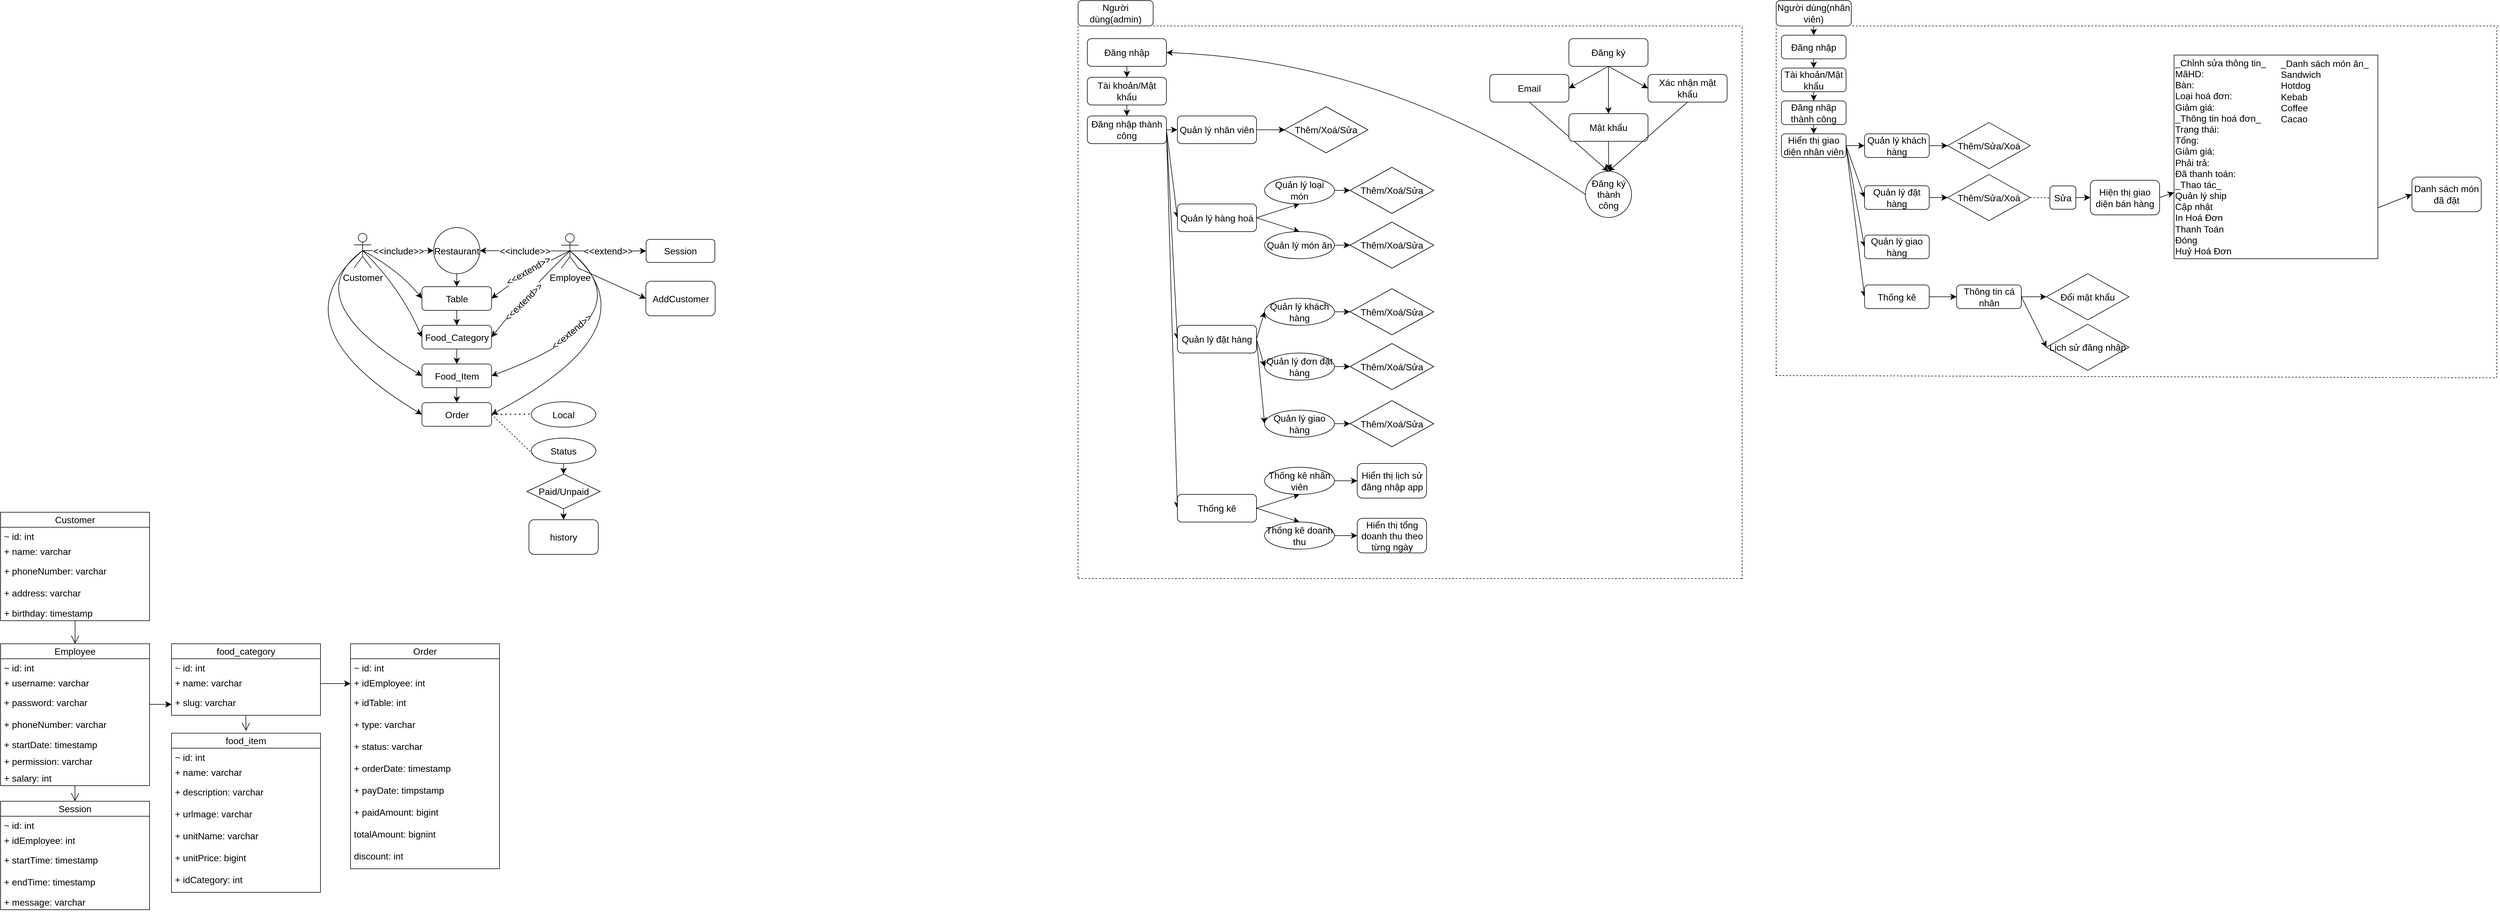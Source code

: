 <mxfile version="22.1.8" type="github">
  <diagram name="Page-1" id="rY_K6makJV8tmEoLIjzd">
    <mxGraphModel dx="3282" dy="585" grid="0" gridSize="10" guides="1" tooltips="1" connect="1" arrows="1" fold="1" page="0" pageScale="1" pageWidth="850" pageHeight="1100" math="0" shadow="0">
      <root>
        <mxCell id="0" />
        <mxCell id="1" parent="0" />
        <mxCell id="uzIWKKhnn1AGdui7la-n-1" value="Người dùng(admin)" style="rounded=1;whiteSpace=wrap;html=1;fontSize=16;" parent="1" vertex="1">
          <mxGeometry x="-16" y="36" width="130" height="44" as="geometry" />
        </mxCell>
        <mxCell id="uzIWKKhnn1AGdui7la-n-2" value="" style="endArrow=none;dashed=1;html=1;rounded=0;fontSize=12;startSize=8;endSize=8;edgeStyle=none;curved=1;exitX=1;exitY=1;exitDx=0;exitDy=0;" parent="1" source="uzIWKKhnn1AGdui7la-n-1" edge="1">
          <mxGeometry width="50" height="50" relative="1" as="geometry">
            <mxPoint x="175" y="225" as="sourcePoint" />
            <mxPoint x="1135" y="80" as="targetPoint" />
          </mxGeometry>
        </mxCell>
        <mxCell id="uzIWKKhnn1AGdui7la-n-3" value="" style="endArrow=none;dashed=1;html=1;rounded=0;fontSize=12;startSize=8;endSize=8;edgeStyle=none;curved=1;entryX=0;entryY=1;entryDx=0;entryDy=0;" parent="1" target="uzIWKKhnn1AGdui7la-n-1" edge="1">
          <mxGeometry width="50" height="50" relative="1" as="geometry">
            <mxPoint x="-16" y="1037" as="sourcePoint" />
            <mxPoint x="225" y="175" as="targetPoint" />
          </mxGeometry>
        </mxCell>
        <mxCell id="uzIWKKhnn1AGdui7la-n-7" style="edgeStyle=none;curved=1;rounded=0;orthogonalLoop=1;jettySize=auto;html=1;exitX=0.5;exitY=1;exitDx=0;exitDy=0;entryX=0.5;entryY=0;entryDx=0;entryDy=0;fontSize=12;startSize=8;endSize=8;" parent="1" source="uzIWKKhnn1AGdui7la-n-4" target="uzIWKKhnn1AGdui7la-n-6" edge="1">
          <mxGeometry relative="1" as="geometry" />
        </mxCell>
        <mxCell id="uzIWKKhnn1AGdui7la-n-4" value="Đăng nhập" style="rounded=1;whiteSpace=wrap;html=1;fontSize=16;" parent="1" vertex="1">
          <mxGeometry y="102" width="137" height="48" as="geometry" />
        </mxCell>
        <mxCell id="uzIWKKhnn1AGdui7la-n-81" style="edgeStyle=none;curved=1;rounded=0;orthogonalLoop=1;jettySize=auto;html=1;exitX=0.5;exitY=1;exitDx=0;exitDy=0;entryX=0.5;entryY=0;entryDx=0;entryDy=0;fontSize=12;startSize=8;endSize=8;" parent="1" source="uzIWKKhnn1AGdui7la-n-5" target="uzIWKKhnn1AGdui7la-n-79" edge="1">
          <mxGeometry relative="1" as="geometry" />
        </mxCell>
        <mxCell id="uzIWKKhnn1AGdui7la-n-82" style="edgeStyle=none;curved=1;rounded=0;orthogonalLoop=1;jettySize=auto;html=1;exitX=0.5;exitY=1;exitDx=0;exitDy=0;entryX=1;entryY=0.5;entryDx=0;entryDy=0;fontSize=12;startSize=8;endSize=8;" parent="1" source="uzIWKKhnn1AGdui7la-n-5" target="uzIWKKhnn1AGdui7la-n-78" edge="1">
          <mxGeometry relative="1" as="geometry" />
        </mxCell>
        <mxCell id="uzIWKKhnn1AGdui7la-n-83" style="edgeStyle=none;curved=1;rounded=0;orthogonalLoop=1;jettySize=auto;html=1;exitX=0.5;exitY=1;exitDx=0;exitDy=0;entryX=0;entryY=0.5;entryDx=0;entryDy=0;fontSize=12;startSize=8;endSize=8;" parent="1" source="uzIWKKhnn1AGdui7la-n-5" target="uzIWKKhnn1AGdui7la-n-80" edge="1">
          <mxGeometry relative="1" as="geometry" />
        </mxCell>
        <mxCell id="uzIWKKhnn1AGdui7la-n-5" value="Đăng ký" style="rounded=1;whiteSpace=wrap;html=1;fontSize=16;" parent="1" vertex="1">
          <mxGeometry x="834" y="102" width="137" height="48" as="geometry" />
        </mxCell>
        <mxCell id="uzIWKKhnn1AGdui7la-n-9" style="edgeStyle=none;curved=1;rounded=0;orthogonalLoop=1;jettySize=auto;html=1;exitX=0.5;exitY=1;exitDx=0;exitDy=0;entryX=0.5;entryY=0;entryDx=0;entryDy=0;fontSize=12;startSize=8;endSize=8;" parent="1" source="uzIWKKhnn1AGdui7la-n-6" target="uzIWKKhnn1AGdui7la-n-8" edge="1">
          <mxGeometry relative="1" as="geometry" />
        </mxCell>
        <mxCell id="uzIWKKhnn1AGdui7la-n-6" value="Tài khoản/Mật khẩu" style="rounded=1;whiteSpace=wrap;html=1;fontSize=16;" parent="1" vertex="1">
          <mxGeometry y="169" width="137" height="48" as="geometry" />
        </mxCell>
        <mxCell id="uzIWKKhnn1AGdui7la-n-11" style="edgeStyle=none;curved=1;rounded=0;orthogonalLoop=1;jettySize=auto;html=1;exitX=1;exitY=0.5;exitDx=0;exitDy=0;fontSize=12;startSize=8;endSize=8;" parent="1" source="uzIWKKhnn1AGdui7la-n-8" target="uzIWKKhnn1AGdui7la-n-10" edge="1">
          <mxGeometry relative="1" as="geometry" />
        </mxCell>
        <mxCell id="uzIWKKhnn1AGdui7la-n-15" style="edgeStyle=none;curved=1;rounded=0;orthogonalLoop=1;jettySize=auto;html=1;exitX=1;exitY=0.5;exitDx=0;exitDy=0;entryX=0;entryY=0.5;entryDx=0;entryDy=0;fontSize=12;startSize=8;endSize=8;" parent="1" source="uzIWKKhnn1AGdui7la-n-8" target="uzIWKKhnn1AGdui7la-n-12" edge="1">
          <mxGeometry relative="1" as="geometry" />
        </mxCell>
        <mxCell id="uzIWKKhnn1AGdui7la-n-16" style="edgeStyle=none;curved=1;rounded=0;orthogonalLoop=1;jettySize=auto;html=1;exitX=1;exitY=0.5;exitDx=0;exitDy=0;entryX=0;entryY=0.5;entryDx=0;entryDy=0;fontSize=12;startSize=8;endSize=8;" parent="1" source="uzIWKKhnn1AGdui7la-n-8" target="uzIWKKhnn1AGdui7la-n-13" edge="1">
          <mxGeometry relative="1" as="geometry" />
        </mxCell>
        <mxCell id="uzIWKKhnn1AGdui7la-n-17" style="edgeStyle=none;curved=1;rounded=0;orthogonalLoop=1;jettySize=auto;html=1;exitX=1;exitY=0.5;exitDx=0;exitDy=0;entryX=0;entryY=0.5;entryDx=0;entryDy=0;fontSize=12;startSize=8;endSize=8;" parent="1" source="uzIWKKhnn1AGdui7la-n-8" target="uzIWKKhnn1AGdui7la-n-14" edge="1">
          <mxGeometry relative="1" as="geometry" />
        </mxCell>
        <mxCell id="uzIWKKhnn1AGdui7la-n-8" value="Đăng nhập thành công" style="rounded=1;whiteSpace=wrap;html=1;fontSize=16;" parent="1" vertex="1">
          <mxGeometry y="236" width="137" height="48" as="geometry" />
        </mxCell>
        <mxCell id="uzIWKKhnn1AGdui7la-n-23" style="edgeStyle=none;curved=1;rounded=0;orthogonalLoop=1;jettySize=auto;html=1;exitX=1;exitY=0.5;exitDx=0;exitDy=0;entryX=0;entryY=0.5;entryDx=0;entryDy=0;fontSize=12;startSize=8;endSize=8;" parent="1" source="uzIWKKhnn1AGdui7la-n-10" edge="1">
          <mxGeometry relative="1" as="geometry">
            <mxPoint x="342.5" y="260" as="targetPoint" />
          </mxGeometry>
        </mxCell>
        <mxCell id="uzIWKKhnn1AGdui7la-n-10" value="Quản lý nhân viên" style="rounded=1;whiteSpace=wrap;html=1;fontSize=16;" parent="1" vertex="1">
          <mxGeometry x="156" y="236" width="137" height="48" as="geometry" />
        </mxCell>
        <mxCell id="uzIWKKhnn1AGdui7la-n-27" style="edgeStyle=none;curved=1;rounded=0;orthogonalLoop=1;jettySize=auto;html=1;exitX=1;exitY=0.5;exitDx=0;exitDy=0;entryX=0.5;entryY=1;entryDx=0;entryDy=0;fontSize=12;startSize=8;endSize=8;" parent="1" source="uzIWKKhnn1AGdui7la-n-12" target="uzIWKKhnn1AGdui7la-n-25" edge="1">
          <mxGeometry relative="1" as="geometry" />
        </mxCell>
        <mxCell id="uzIWKKhnn1AGdui7la-n-28" style="edgeStyle=none;curved=1;rounded=0;orthogonalLoop=1;jettySize=auto;html=1;exitX=1;exitY=0.5;exitDx=0;exitDy=0;entryX=0.5;entryY=0;entryDx=0;entryDy=0;fontSize=12;startSize=8;endSize=8;" parent="1" source="uzIWKKhnn1AGdui7la-n-12" target="uzIWKKhnn1AGdui7la-n-26" edge="1">
          <mxGeometry relative="1" as="geometry" />
        </mxCell>
        <mxCell id="uzIWKKhnn1AGdui7la-n-12" value="Quản lý hàng hoá" style="rounded=1;whiteSpace=wrap;html=1;fontSize=16;" parent="1" vertex="1">
          <mxGeometry x="156" y="388.5" width="137" height="48" as="geometry" />
        </mxCell>
        <mxCell id="uzIWKKhnn1AGdui7la-n-44" style="edgeStyle=none;curved=1;rounded=0;orthogonalLoop=1;jettySize=auto;html=1;exitX=1;exitY=0.5;exitDx=0;exitDy=0;entryX=0;entryY=0.5;entryDx=0;entryDy=0;fontSize=12;startSize=8;endSize=8;" parent="1" source="uzIWKKhnn1AGdui7la-n-13" target="uzIWKKhnn1AGdui7la-n-43" edge="1">
          <mxGeometry relative="1" as="geometry" />
        </mxCell>
        <mxCell id="uzIWKKhnn1AGdui7la-n-46" style="edgeStyle=none;curved=1;rounded=0;orthogonalLoop=1;jettySize=auto;html=1;exitX=1;exitY=0.5;exitDx=0;exitDy=0;entryX=0;entryY=0.5;entryDx=0;entryDy=0;fontSize=12;startSize=8;endSize=8;" parent="1" source="uzIWKKhnn1AGdui7la-n-13" target="uzIWKKhnn1AGdui7la-n-45" edge="1">
          <mxGeometry relative="1" as="geometry" />
        </mxCell>
        <mxCell id="uzIWKKhnn1AGdui7la-n-48" style="edgeStyle=none;curved=1;rounded=0;orthogonalLoop=1;jettySize=auto;html=1;exitX=1;exitY=0.5;exitDx=0;exitDy=0;entryX=0;entryY=0.5;entryDx=0;entryDy=0;fontSize=12;startSize=8;endSize=8;" parent="1" source="uzIWKKhnn1AGdui7la-n-13" target="uzIWKKhnn1AGdui7la-n-47" edge="1">
          <mxGeometry relative="1" as="geometry" />
        </mxCell>
        <mxCell id="uzIWKKhnn1AGdui7la-n-13" value="Quản lý đặt hàng" style="rounded=1;whiteSpace=wrap;html=1;fontSize=16;" parent="1" vertex="1">
          <mxGeometry x="156" y="599" width="137" height="48" as="geometry" />
        </mxCell>
        <mxCell id="uzIWKKhnn1AGdui7la-n-51" style="edgeStyle=none;curved=1;rounded=0;orthogonalLoop=1;jettySize=auto;html=1;exitX=1;exitY=0.5;exitDx=0;exitDy=0;entryX=0.5;entryY=1;entryDx=0;entryDy=0;fontSize=12;startSize=8;endSize=8;" parent="1" source="uzIWKKhnn1AGdui7la-n-14" target="uzIWKKhnn1AGdui7la-n-49" edge="1">
          <mxGeometry relative="1" as="geometry" />
        </mxCell>
        <mxCell id="uzIWKKhnn1AGdui7la-n-52" style="edgeStyle=none;curved=1;rounded=0;orthogonalLoop=1;jettySize=auto;html=1;exitX=1;exitY=0.5;exitDx=0;exitDy=0;entryX=0.5;entryY=0;entryDx=0;entryDy=0;fontSize=12;startSize=8;endSize=8;" parent="1" source="uzIWKKhnn1AGdui7la-n-14" target="uzIWKKhnn1AGdui7la-n-50" edge="1">
          <mxGeometry relative="1" as="geometry" />
        </mxCell>
        <mxCell id="uzIWKKhnn1AGdui7la-n-14" value="Thống kê" style="rounded=1;whiteSpace=wrap;html=1;fontSize=16;" parent="1" vertex="1">
          <mxGeometry x="156" y="892" width="137" height="48" as="geometry" />
        </mxCell>
        <mxCell id="uzIWKKhnn1AGdui7la-n-64" style="edgeStyle=none;curved=1;rounded=0;orthogonalLoop=1;jettySize=auto;html=1;exitX=1;exitY=0.5;exitDx=0;exitDy=0;entryX=0;entryY=0.5;entryDx=0;entryDy=0;fontSize=12;startSize=8;endSize=8;" parent="1" source="uzIWKKhnn1AGdui7la-n-25" target="uzIWKKhnn1AGdui7la-n-55" edge="1">
          <mxGeometry relative="1" as="geometry" />
        </mxCell>
        <mxCell id="uzIWKKhnn1AGdui7la-n-25" value="Quản lý loại món" style="ellipse;whiteSpace=wrap;html=1;fontSize=16;" parent="1" vertex="1">
          <mxGeometry x="307" y="341.5" width="121" height="47" as="geometry" />
        </mxCell>
        <mxCell id="uzIWKKhnn1AGdui7la-n-65" style="edgeStyle=none;curved=1;rounded=0;orthogonalLoop=1;jettySize=auto;html=1;exitX=1;exitY=0.5;exitDx=0;exitDy=0;entryX=0;entryY=0.5;entryDx=0;entryDy=0;fontSize=12;startSize=8;endSize=8;" parent="1" source="uzIWKKhnn1AGdui7la-n-26" target="uzIWKKhnn1AGdui7la-n-56" edge="1">
          <mxGeometry relative="1" as="geometry" />
        </mxCell>
        <mxCell id="uzIWKKhnn1AGdui7la-n-26" value="Quản lý món ăn" style="ellipse;whiteSpace=wrap;html=1;fontSize=16;" parent="1" vertex="1">
          <mxGeometry x="307" y="436.5" width="121" height="47" as="geometry" />
        </mxCell>
        <mxCell id="uzIWKKhnn1AGdui7la-n-66" style="edgeStyle=none;curved=1;rounded=0;orthogonalLoop=1;jettySize=auto;html=1;exitX=1;exitY=0.5;exitDx=0;exitDy=0;entryX=0;entryY=0.5;entryDx=0;entryDy=0;fontSize=12;startSize=8;endSize=8;" parent="1" source="uzIWKKhnn1AGdui7la-n-43" target="uzIWKKhnn1AGdui7la-n-57" edge="1">
          <mxGeometry relative="1" as="geometry" />
        </mxCell>
        <mxCell id="uzIWKKhnn1AGdui7la-n-43" value="Quản lý khách hàng" style="ellipse;whiteSpace=wrap;html=1;fontSize=16;" parent="1" vertex="1">
          <mxGeometry x="307" y="552" width="121" height="47" as="geometry" />
        </mxCell>
        <mxCell id="uzIWKKhnn1AGdui7la-n-67" style="edgeStyle=none;curved=1;rounded=0;orthogonalLoop=1;jettySize=auto;html=1;exitX=1;exitY=0.5;exitDx=0;exitDy=0;entryX=0;entryY=0.5;entryDx=0;entryDy=0;fontSize=12;startSize=8;endSize=8;" parent="1" source="uzIWKKhnn1AGdui7la-n-45" target="uzIWKKhnn1AGdui7la-n-59" edge="1">
          <mxGeometry relative="1" as="geometry" />
        </mxCell>
        <mxCell id="uzIWKKhnn1AGdui7la-n-45" value="Quản lý đơn đặt hàng" style="ellipse;whiteSpace=wrap;html=1;fontSize=16;" parent="1" vertex="1">
          <mxGeometry x="307" y="647" width="121" height="47" as="geometry" />
        </mxCell>
        <mxCell id="uzIWKKhnn1AGdui7la-n-68" style="edgeStyle=none;curved=1;rounded=0;orthogonalLoop=1;jettySize=auto;html=1;exitX=1;exitY=0.5;exitDx=0;exitDy=0;entryX=0;entryY=0.5;entryDx=0;entryDy=0;fontSize=12;startSize=8;endSize=8;" parent="1" source="uzIWKKhnn1AGdui7la-n-47" target="uzIWKKhnn1AGdui7la-n-61" edge="1">
          <mxGeometry relative="1" as="geometry" />
        </mxCell>
        <mxCell id="uzIWKKhnn1AGdui7la-n-47" value="Quản lý giao hàng" style="ellipse;whiteSpace=wrap;html=1;fontSize=16;" parent="1" vertex="1">
          <mxGeometry x="307" y="746" width="121" height="47" as="geometry" />
        </mxCell>
        <mxCell id="uzIWKKhnn1AGdui7la-n-71" style="edgeStyle=none;curved=1;rounded=0;orthogonalLoop=1;jettySize=auto;html=1;exitX=1;exitY=0.5;exitDx=0;exitDy=0;entryX=0;entryY=0.5;entryDx=0;entryDy=0;fontSize=12;startSize=8;endSize=8;" parent="1" source="uzIWKKhnn1AGdui7la-n-49" target="uzIWKKhnn1AGdui7la-n-75" edge="1">
          <mxGeometry relative="1" as="geometry">
            <mxPoint x="455" y="868.5" as="targetPoint" />
          </mxGeometry>
        </mxCell>
        <mxCell id="uzIWKKhnn1AGdui7la-n-49" value="Thống kê nhân viên" style="ellipse;whiteSpace=wrap;html=1;fontSize=16;" parent="1" vertex="1">
          <mxGeometry x="307" y="845" width="121" height="47" as="geometry" />
        </mxCell>
        <mxCell id="uzIWKKhnn1AGdui7la-n-74" style="edgeStyle=none;curved=1;rounded=0;orthogonalLoop=1;jettySize=auto;html=1;exitX=1;exitY=0.5;exitDx=0;exitDy=0;entryX=0;entryY=0.5;entryDx=0;entryDy=0;fontSize=12;startSize=8;endSize=8;" parent="1" source="uzIWKKhnn1AGdui7la-n-50" target="uzIWKKhnn1AGdui7la-n-76" edge="1">
          <mxGeometry relative="1" as="geometry">
            <mxPoint x="455" y="963.5" as="targetPoint" />
          </mxGeometry>
        </mxCell>
        <mxCell id="uzIWKKhnn1AGdui7la-n-50" value="Thống kê doanh thu" style="ellipse;whiteSpace=wrap;html=1;fontSize=16;" parent="1" vertex="1">
          <mxGeometry x="307" y="940" width="121" height="47" as="geometry" />
        </mxCell>
        <mxCell id="uzIWKKhnn1AGdui7la-n-54" value="Thêm/Xoá/Sửa" style="rhombus;whiteSpace=wrap;html=1;fontSize=16;" parent="1" vertex="1">
          <mxGeometry x="341" y="220" width="145" height="80" as="geometry" />
        </mxCell>
        <mxCell id="uzIWKKhnn1AGdui7la-n-55" value="Thêm/Xoá/Sửa" style="rhombus;whiteSpace=wrap;html=1;fontSize=16;" parent="1" vertex="1">
          <mxGeometry x="455" y="325" width="145" height="80" as="geometry" />
        </mxCell>
        <mxCell id="uzIWKKhnn1AGdui7la-n-56" value="Thêm/Xoá/Sửa" style="rhombus;whiteSpace=wrap;html=1;fontSize=16;" parent="1" vertex="1">
          <mxGeometry x="455" y="420" width="145" height="80" as="geometry" />
        </mxCell>
        <mxCell id="uzIWKKhnn1AGdui7la-n-57" value="Thêm/Xoá/Sửa" style="rhombus;whiteSpace=wrap;html=1;fontSize=16;" parent="1" vertex="1">
          <mxGeometry x="455" y="535.5" width="145" height="80" as="geometry" />
        </mxCell>
        <mxCell id="uzIWKKhnn1AGdui7la-n-59" value="Thêm/Xoá/Sửa" style="rhombus;whiteSpace=wrap;html=1;fontSize=16;" parent="1" vertex="1">
          <mxGeometry x="455" y="630.5" width="145" height="80" as="geometry" />
        </mxCell>
        <mxCell id="uzIWKKhnn1AGdui7la-n-61" value="Thêm/Xoá/Sửa" style="rhombus;whiteSpace=wrap;html=1;fontSize=16;" parent="1" vertex="1">
          <mxGeometry x="455" y="729.5" width="145" height="80" as="geometry" />
        </mxCell>
        <mxCell id="uzIWKKhnn1AGdui7la-n-75" value="Hiển thị lịch sử đăng nhập app" style="rounded=1;whiteSpace=wrap;html=1;fontSize=16;" parent="1" vertex="1">
          <mxGeometry x="467.5" y="838.5" width="120" height="60" as="geometry" />
        </mxCell>
        <mxCell id="uzIWKKhnn1AGdui7la-n-76" value="Hiển thị tổng doanh thu theo từng ngày" style="rounded=1;whiteSpace=wrap;html=1;fontSize=16;" parent="1" vertex="1">
          <mxGeometry x="467.5" y="933.5" width="120" height="60" as="geometry" />
        </mxCell>
        <mxCell id="uzIWKKhnn1AGdui7la-n-85" style="edgeStyle=none;curved=1;rounded=0;orthogonalLoop=1;jettySize=auto;html=1;exitX=0.5;exitY=1;exitDx=0;exitDy=0;entryX=0.5;entryY=0;entryDx=0;entryDy=0;fontSize=12;startSize=8;endSize=8;" parent="1" source="uzIWKKhnn1AGdui7la-n-78" target="uzIWKKhnn1AGdui7la-n-84" edge="1">
          <mxGeometry relative="1" as="geometry" />
        </mxCell>
        <mxCell id="uzIWKKhnn1AGdui7la-n-78" value="Email" style="rounded=1;whiteSpace=wrap;html=1;fontSize=16;" parent="1" vertex="1">
          <mxGeometry x="697" y="164" width="137" height="48" as="geometry" />
        </mxCell>
        <mxCell id="uzIWKKhnn1AGdui7la-n-86" style="edgeStyle=none;curved=1;rounded=0;orthogonalLoop=1;jettySize=auto;html=1;exitX=0.5;exitY=1;exitDx=0;exitDy=0;fontSize=12;startSize=8;endSize=8;" parent="1" source="uzIWKKhnn1AGdui7la-n-79" edge="1">
          <mxGeometry relative="1" as="geometry">
            <mxPoint x="903" y="330.333" as="targetPoint" />
          </mxGeometry>
        </mxCell>
        <mxCell id="uzIWKKhnn1AGdui7la-n-79" value="Mật khẩu" style="rounded=1;whiteSpace=wrap;html=1;fontSize=16;" parent="1" vertex="1">
          <mxGeometry x="834" y="232" width="137" height="48" as="geometry" />
        </mxCell>
        <mxCell id="uzIWKKhnn1AGdui7la-n-87" style="edgeStyle=none;curved=1;rounded=0;orthogonalLoop=1;jettySize=auto;html=1;exitX=0.5;exitY=1;exitDx=0;exitDy=0;entryX=0.5;entryY=0;entryDx=0;entryDy=0;fontSize=12;startSize=8;endSize=8;" parent="1" source="uzIWKKhnn1AGdui7la-n-80" target="uzIWKKhnn1AGdui7la-n-84" edge="1">
          <mxGeometry relative="1" as="geometry" />
        </mxCell>
        <mxCell id="uzIWKKhnn1AGdui7la-n-80" value="Xác nhận mật khẩu" style="rounded=1;whiteSpace=wrap;html=1;fontSize=16;" parent="1" vertex="1">
          <mxGeometry x="971" y="164" width="137" height="48" as="geometry" />
        </mxCell>
        <mxCell id="uzIWKKhnn1AGdui7la-n-88" style="edgeStyle=none;curved=1;rounded=0;orthogonalLoop=1;jettySize=auto;html=1;exitX=0;exitY=0.5;exitDx=0;exitDy=0;entryX=1;entryY=0.5;entryDx=0;entryDy=0;fontSize=12;startSize=8;endSize=8;" parent="1" source="uzIWKKhnn1AGdui7la-n-84" target="uzIWKKhnn1AGdui7la-n-4" edge="1">
          <mxGeometry relative="1" as="geometry">
            <Array as="points">
              <mxPoint x="524" y="141" />
            </Array>
          </mxGeometry>
        </mxCell>
        <mxCell id="uzIWKKhnn1AGdui7la-n-84" value="Đăng ký thành công" style="ellipse;whiteSpace=wrap;html=1;aspect=fixed;fontSize=16;" parent="1" vertex="1">
          <mxGeometry x="862.5" y="332" width="80" height="80" as="geometry" />
        </mxCell>
        <mxCell id="uzIWKKhnn1AGdui7la-n-89" value="" style="endArrow=none;dashed=1;html=1;rounded=0;fontSize=12;startSize=8;endSize=8;edgeStyle=none;curved=1;" parent="1" edge="1">
          <mxGeometry width="50" height="50" relative="1" as="geometry">
            <mxPoint x="1134" y="1039" as="sourcePoint" />
            <mxPoint x="1134" y="81" as="targetPoint" />
          </mxGeometry>
        </mxCell>
        <mxCell id="uzIWKKhnn1AGdui7la-n-90" value="" style="endArrow=none;dashed=1;html=1;rounded=0;fontSize=12;startSize=8;endSize=8;edgeStyle=none;curved=1;" parent="1" edge="1">
          <mxGeometry width="50" height="50" relative="1" as="geometry">
            <mxPoint x="-16" y="1038" as="sourcePoint" />
            <mxPoint x="1135" y="1038" as="targetPoint" />
          </mxGeometry>
        </mxCell>
        <mxCell id="uzIWKKhnn1AGdui7la-n-96" style="edgeStyle=none;curved=1;rounded=0;orthogonalLoop=1;jettySize=auto;html=1;exitX=0.5;exitY=1;exitDx=0;exitDy=0;entryX=0.5;entryY=0;entryDx=0;entryDy=0;fontSize=12;startSize=8;endSize=8;" parent="1" source="uzIWKKhnn1AGdui7la-n-91" target="uzIWKKhnn1AGdui7la-n-94" edge="1">
          <mxGeometry relative="1" as="geometry" />
        </mxCell>
        <mxCell id="uzIWKKhnn1AGdui7la-n-91" value="Người dùng(nhân viên)" style="rounded=1;whiteSpace=wrap;html=1;fontSize=16;" parent="1" vertex="1">
          <mxGeometry x="1193" y="36" width="130" height="44" as="geometry" />
        </mxCell>
        <mxCell id="uzIWKKhnn1AGdui7la-n-92" value="" style="endArrow=none;dashed=1;html=1;rounded=0;fontSize=12;startSize=8;endSize=8;edgeStyle=none;curved=1;entryX=1;entryY=1;entryDx=0;entryDy=0;" parent="1" target="uzIWKKhnn1AGdui7la-n-91" edge="1">
          <mxGeometry width="50" height="50" relative="1" as="geometry">
            <mxPoint x="2444" y="80" as="sourcePoint" />
            <mxPoint x="1400" y="141" as="targetPoint" />
          </mxGeometry>
        </mxCell>
        <mxCell id="uzIWKKhnn1AGdui7la-n-93" value="" style="endArrow=none;dashed=1;html=1;rounded=0;fontSize=12;startSize=8;endSize=8;edgeStyle=none;curved=1;entryX=0;entryY=1;entryDx=0;entryDy=0;" parent="1" target="uzIWKKhnn1AGdui7la-n-91" edge="1">
          <mxGeometry width="50" height="50" relative="1" as="geometry">
            <mxPoint x="1193" y="687" as="sourcePoint" />
            <mxPoint x="1400" y="141" as="targetPoint" />
          </mxGeometry>
        </mxCell>
        <mxCell id="uzIWKKhnn1AGdui7la-n-97" style="edgeStyle=none;curved=1;rounded=0;orthogonalLoop=1;jettySize=auto;html=1;exitX=0.5;exitY=1;exitDx=0;exitDy=0;entryX=0.5;entryY=0;entryDx=0;entryDy=0;fontSize=12;startSize=8;endSize=8;" parent="1" source="uzIWKKhnn1AGdui7la-n-94" target="uzIWKKhnn1AGdui7la-n-95" edge="1">
          <mxGeometry relative="1" as="geometry" />
        </mxCell>
        <mxCell id="uzIWKKhnn1AGdui7la-n-94" value="Đăng nhập" style="rounded=1;whiteSpace=wrap;html=1;fontSize=16;" parent="1" vertex="1">
          <mxGeometry x="1202" y="96" width="112" height="41" as="geometry" />
        </mxCell>
        <mxCell id="uzIWKKhnn1AGdui7la-n-99" style="edgeStyle=none;curved=1;rounded=0;orthogonalLoop=1;jettySize=auto;html=1;exitX=0.5;exitY=1;exitDx=0;exitDy=0;entryX=0.5;entryY=0;entryDx=0;entryDy=0;fontSize=12;startSize=8;endSize=8;" parent="1" source="uzIWKKhnn1AGdui7la-n-95" target="uzIWKKhnn1AGdui7la-n-98" edge="1">
          <mxGeometry relative="1" as="geometry" />
        </mxCell>
        <mxCell id="uzIWKKhnn1AGdui7la-n-95" value="Tài khoản/Mật khẩu" style="rounded=1;whiteSpace=wrap;html=1;fontSize=16;" parent="1" vertex="1">
          <mxGeometry x="1202" y="153" width="112" height="41" as="geometry" />
        </mxCell>
        <mxCell id="uzIWKKhnn1AGdui7la-n-101" style="edgeStyle=none;curved=1;rounded=0;orthogonalLoop=1;jettySize=auto;html=1;exitX=0.5;exitY=1;exitDx=0;exitDy=0;entryX=0.5;entryY=0;entryDx=0;entryDy=0;fontSize=12;startSize=8;endSize=8;" parent="1" source="uzIWKKhnn1AGdui7la-n-98" target="uzIWKKhnn1AGdui7la-n-100" edge="1">
          <mxGeometry relative="1" as="geometry" />
        </mxCell>
        <mxCell id="uzIWKKhnn1AGdui7la-n-98" value="Đăng nhập thành công" style="rounded=1;whiteSpace=wrap;html=1;fontSize=16;" parent="1" vertex="1">
          <mxGeometry x="1202" y="210" width="112" height="41" as="geometry" />
        </mxCell>
        <mxCell id="uzIWKKhnn1AGdui7la-n-105" style="edgeStyle=none;curved=1;rounded=0;orthogonalLoop=1;jettySize=auto;html=1;exitX=1;exitY=0.5;exitDx=0;exitDy=0;entryX=0;entryY=0.5;entryDx=0;entryDy=0;fontSize=12;startSize=8;endSize=8;" parent="1" source="uzIWKKhnn1AGdui7la-n-100" target="uzIWKKhnn1AGdui7la-n-102" edge="1">
          <mxGeometry relative="1" as="geometry" />
        </mxCell>
        <mxCell id="uzIWKKhnn1AGdui7la-n-108" style="edgeStyle=none;curved=1;rounded=0;orthogonalLoop=1;jettySize=auto;html=1;exitX=1;exitY=0.5;exitDx=0;exitDy=0;entryX=0;entryY=0.5;entryDx=0;entryDy=0;fontSize=12;startSize=8;endSize=8;" parent="1" source="uzIWKKhnn1AGdui7la-n-100" target="uzIWKKhnn1AGdui7la-n-106" edge="1">
          <mxGeometry relative="1" as="geometry" />
        </mxCell>
        <mxCell id="uzIWKKhnn1AGdui7la-n-116" style="edgeStyle=none;curved=1;rounded=0;orthogonalLoop=1;jettySize=auto;html=1;exitX=1;exitY=0.5;exitDx=0;exitDy=0;entryX=0;entryY=0.5;entryDx=0;entryDy=0;fontSize=12;startSize=8;endSize=8;" parent="1" source="uzIWKKhnn1AGdui7la-n-100" target="uzIWKKhnn1AGdui7la-n-115" edge="1">
          <mxGeometry relative="1" as="geometry" />
        </mxCell>
        <mxCell id="uzIWKKhnn1AGdui7la-n-118" style="edgeStyle=none;curved=1;rounded=0;orthogonalLoop=1;jettySize=auto;html=1;exitX=1;exitY=0.5;exitDx=0;exitDy=0;entryX=0;entryY=0.5;entryDx=0;entryDy=0;fontSize=12;startSize=8;endSize=8;" parent="1" source="uzIWKKhnn1AGdui7la-n-100" target="uzIWKKhnn1AGdui7la-n-117" edge="1">
          <mxGeometry relative="1" as="geometry" />
        </mxCell>
        <mxCell id="uzIWKKhnn1AGdui7la-n-100" value="Hiển thị giao diện nhân viên" style="rounded=1;whiteSpace=wrap;html=1;fontSize=16;" parent="1" vertex="1">
          <mxGeometry x="1202" y="267" width="112" height="41" as="geometry" />
        </mxCell>
        <mxCell id="uzIWKKhnn1AGdui7la-n-104" style="edgeStyle=none;curved=1;rounded=0;orthogonalLoop=1;jettySize=auto;html=1;exitX=1;exitY=0.5;exitDx=0;exitDy=0;entryX=0;entryY=0.5;entryDx=0;entryDy=0;fontSize=12;startSize=8;endSize=8;" parent="1" source="uzIWKKhnn1AGdui7la-n-102" target="uzIWKKhnn1AGdui7la-n-103" edge="1">
          <mxGeometry relative="1" as="geometry" />
        </mxCell>
        <mxCell id="uzIWKKhnn1AGdui7la-n-102" value="Quản lý khách hàng" style="rounded=1;whiteSpace=wrap;html=1;fontSize=16;" parent="1" vertex="1">
          <mxGeometry x="1346" y="267" width="112" height="41" as="geometry" />
        </mxCell>
        <mxCell id="uzIWKKhnn1AGdui7la-n-103" value="Thêm/Sửa/Xoá" style="rhombus;whiteSpace=wrap;html=1;fontSize=16;" parent="1" vertex="1">
          <mxGeometry x="1490" y="247.5" width="143" height="80" as="geometry" />
        </mxCell>
        <mxCell id="uzIWKKhnn1AGdui7la-n-110" style="edgeStyle=none;curved=1;rounded=0;orthogonalLoop=1;jettySize=auto;html=1;exitX=1;exitY=0.5;exitDx=0;exitDy=0;entryX=0;entryY=0.5;entryDx=0;entryDy=0;fontSize=12;startSize=8;endSize=8;" parent="1" source="uzIWKKhnn1AGdui7la-n-106" target="uzIWKKhnn1AGdui7la-n-109" edge="1">
          <mxGeometry relative="1" as="geometry" />
        </mxCell>
        <mxCell id="uzIWKKhnn1AGdui7la-n-106" value="Quản lý đặt hàng" style="rounded=1;whiteSpace=wrap;html=1;fontSize=16;" parent="1" vertex="1">
          <mxGeometry x="1346" y="357" width="112" height="41" as="geometry" />
        </mxCell>
        <mxCell id="uzIWKKhnn1AGdui7la-n-109" value="Thêm/Sửa/Xoá" style="rhombus;whiteSpace=wrap;html=1;fontSize=16;" parent="1" vertex="1">
          <mxGeometry x="1490" y="337.5" width="143" height="80" as="geometry" />
        </mxCell>
        <mxCell id="uzIWKKhnn1AGdui7la-n-111" value="" style="endArrow=none;dashed=1;html=1;rounded=0;fontSize=12;startSize=8;endSize=8;edgeStyle=none;curved=1;exitX=1;exitY=0.5;exitDx=0;exitDy=0;" parent="1" source="uzIWKKhnn1AGdui7la-n-109" edge="1">
          <mxGeometry width="50" height="50" relative="1" as="geometry">
            <mxPoint x="1608" y="379" as="sourcePoint" />
            <mxPoint x="1667" y="378" as="targetPoint" />
          </mxGeometry>
        </mxCell>
        <mxCell id="uzIWKKhnn1AGdui7la-n-114" style="edgeStyle=none;curved=1;rounded=0;orthogonalLoop=1;jettySize=auto;html=1;exitX=1;exitY=0.5;exitDx=0;exitDy=0;entryX=0;entryY=0.5;entryDx=0;entryDy=0;fontSize=12;startSize=8;endSize=8;" parent="1" source="uzIWKKhnn1AGdui7la-n-112" target="uzIWKKhnn1AGdui7la-n-113" edge="1">
          <mxGeometry relative="1" as="geometry" />
        </mxCell>
        <mxCell id="uzIWKKhnn1AGdui7la-n-112" value="Sửa" style="rounded=1;whiteSpace=wrap;html=1;fontSize=16;" parent="1" vertex="1">
          <mxGeometry x="1667" y="357.25" width="45" height="40.5" as="geometry" />
        </mxCell>
        <mxCell id="uzIWKKhnn1AGdui7la-n-128" style="edgeStyle=none;curved=1;rounded=0;orthogonalLoop=1;jettySize=auto;html=1;exitX=1;exitY=0.5;exitDx=0;exitDy=0;fontSize=12;startSize=8;endSize=8;" parent="1" source="uzIWKKhnn1AGdui7la-n-113" target="uzIWKKhnn1AGdui7la-n-127" edge="1">
          <mxGeometry relative="1" as="geometry" />
        </mxCell>
        <mxCell id="uzIWKKhnn1AGdui7la-n-113" value="Hiện thị giao diện bán hàng" style="rounded=1;whiteSpace=wrap;html=1;fontSize=16;" parent="1" vertex="1">
          <mxGeometry x="1737" y="347.5" width="120" height="60" as="geometry" />
        </mxCell>
        <mxCell id="uzIWKKhnn1AGdui7la-n-115" value="Quản lý giao hàng" style="rounded=1;whiteSpace=wrap;html=1;fontSize=16;" parent="1" vertex="1">
          <mxGeometry x="1346" y="442.5" width="112" height="41" as="geometry" />
        </mxCell>
        <mxCell id="uzIWKKhnn1AGdui7la-n-121" style="edgeStyle=none;curved=1;rounded=0;orthogonalLoop=1;jettySize=auto;html=1;exitX=1;exitY=0.5;exitDx=0;exitDy=0;entryX=0;entryY=0.5;entryDx=0;entryDy=0;fontSize=12;startSize=8;endSize=8;" parent="1" source="uzIWKKhnn1AGdui7la-n-117" target="uzIWKKhnn1AGdui7la-n-119" edge="1">
          <mxGeometry relative="1" as="geometry" />
        </mxCell>
        <mxCell id="uzIWKKhnn1AGdui7la-n-117" value="Thống kê" style="rounded=1;whiteSpace=wrap;html=1;fontSize=16;" parent="1" vertex="1">
          <mxGeometry x="1346" y="529" width="112" height="41" as="geometry" />
        </mxCell>
        <mxCell id="uzIWKKhnn1AGdui7la-n-124" style="edgeStyle=none;curved=1;rounded=0;orthogonalLoop=1;jettySize=auto;html=1;exitX=1;exitY=0.5;exitDx=0;exitDy=0;entryX=0;entryY=0.5;entryDx=0;entryDy=0;fontSize=12;startSize=8;endSize=8;" parent="1" source="uzIWKKhnn1AGdui7la-n-119" target="uzIWKKhnn1AGdui7la-n-122" edge="1">
          <mxGeometry relative="1" as="geometry" />
        </mxCell>
        <mxCell id="uzIWKKhnn1AGdui7la-n-126" style="edgeStyle=none;curved=1;rounded=0;orthogonalLoop=1;jettySize=auto;html=1;exitX=1;exitY=0.5;exitDx=0;exitDy=0;entryX=0;entryY=0.5;entryDx=0;entryDy=0;fontSize=12;startSize=8;endSize=8;" parent="1" source="uzIWKKhnn1AGdui7la-n-119" target="uzIWKKhnn1AGdui7la-n-123" edge="1">
          <mxGeometry relative="1" as="geometry" />
        </mxCell>
        <mxCell id="uzIWKKhnn1AGdui7la-n-119" value="Thông tin cá nhân" style="rounded=1;whiteSpace=wrap;html=1;fontSize=16;" parent="1" vertex="1">
          <mxGeometry x="1505.5" y="529" width="112" height="41" as="geometry" />
        </mxCell>
        <mxCell id="uzIWKKhnn1AGdui7la-n-122" value="Đổi mật khẩu" style="rhombus;whiteSpace=wrap;html=1;fontSize=16;" parent="1" vertex="1">
          <mxGeometry x="1661" y="509.5" width="143" height="80" as="geometry" />
        </mxCell>
        <mxCell id="uzIWKKhnn1AGdui7la-n-123" value="Lịch sử đăng nhập" style="rhombus;whiteSpace=wrap;html=1;fontSize=16;" parent="1" vertex="1">
          <mxGeometry x="1661" y="597" width="143" height="80" as="geometry" />
        </mxCell>
        <mxCell id="uzIWKKhnn1AGdui7la-n-131" style="edgeStyle=none;curved=1;rounded=0;orthogonalLoop=1;jettySize=auto;html=1;exitX=1;exitY=0.75;exitDx=0;exitDy=0;entryX=0;entryY=0.5;entryDx=0;entryDy=0;fontSize=12;startSize=8;endSize=8;" parent="1" source="uzIWKKhnn1AGdui7la-n-127" target="uzIWKKhnn1AGdui7la-n-130" edge="1">
          <mxGeometry relative="1" as="geometry" />
        </mxCell>
        <mxCell id="uzIWKKhnn1AGdui7la-n-127" value="_Chỉnh sửa thông tin_&lt;br&gt;MãHD:&lt;br&gt;Bàn:&lt;br&gt;Loại hoá đơn:&lt;br&gt;Giảm giá:&lt;br&gt;_Thông tin hoá đơn_&lt;br&gt;Trạng thái:&lt;br&gt;Tổng:&lt;br&gt;Giảm giá:&lt;br&gt;Phải trả:&lt;br&gt;Đã thanh toán:&lt;br&gt;_Thao tác_&lt;br&gt;Quản lý ship&lt;br&gt;Cập nhật&lt;br&gt;In Hoá Đơn&lt;br&gt;Thanh Toán&lt;br&gt;Đóng&lt;br&gt;Huỷ Hoá Đơn" style="whiteSpace=wrap;html=1;aspect=fixed;fontSize=16;align=left;" parent="1" vertex="1">
          <mxGeometry x="1882" y="130.5" width="353" height="353" as="geometry" />
        </mxCell>
        <mxCell id="uzIWKKhnn1AGdui7la-n-129" value="_Danh sách món ăn_&lt;br&gt;Sandwich&lt;br&gt;Hotdog&lt;br&gt;Kebab&lt;br&gt;Coffee&lt;br&gt;Cacao" style="text;html=1;align=left;verticalAlign=middle;resizable=0;points=[];autosize=1;strokeColor=none;fillColor=none;fontSize=16;" parent="1" vertex="1">
          <mxGeometry x="2065" y="129.5" width="170" height="127" as="geometry" />
        </mxCell>
        <mxCell id="uzIWKKhnn1AGdui7la-n-130" value="Danh sách món đã đặt" style="rounded=1;whiteSpace=wrap;html=1;fontSize=16;" parent="1" vertex="1">
          <mxGeometry x="2294" y="342" width="120" height="60" as="geometry" />
        </mxCell>
        <mxCell id="uzIWKKhnn1AGdui7la-n-132" value="" style="endArrow=none;dashed=1;html=1;rounded=0;fontSize=12;startSize=8;endSize=8;edgeStyle=none;curved=1;" parent="1" edge="1">
          <mxGeometry width="50" height="50" relative="1" as="geometry">
            <mxPoint x="1192" y="686" as="sourcePoint" />
            <mxPoint x="2438" y="690" as="targetPoint" />
          </mxGeometry>
        </mxCell>
        <mxCell id="uzIWKKhnn1AGdui7la-n-133" value="" style="endArrow=none;dashed=1;html=1;rounded=0;fontSize=12;startSize=8;endSize=8;edgeStyle=none;curved=1;" parent="1" edge="1">
          <mxGeometry width="50" height="50" relative="1" as="geometry">
            <mxPoint x="2441" y="690" as="sourcePoint" />
            <mxPoint x="2441" y="82" as="targetPoint" />
          </mxGeometry>
        </mxCell>
        <mxCell id="hU77d2BvjfXM9u0-Pfxk-16" style="edgeStyle=none;curved=1;rounded=0;orthogonalLoop=1;jettySize=auto;html=1;exitX=0.5;exitY=0.5;exitDx=0;exitDy=0;exitPerimeter=0;entryX=0;entryY=0.5;entryDx=0;entryDy=0;fontSize=12;startSize=8;endSize=8;" parent="1" source="hU77d2BvjfXM9u0-Pfxk-1" target="hU77d2BvjfXM9u0-Pfxk-12" edge="1">
          <mxGeometry relative="1" as="geometry">
            <Array as="points">
              <mxPoint x="-1192" y="503" />
            </Array>
          </mxGeometry>
        </mxCell>
        <mxCell id="hU77d2BvjfXM9u0-Pfxk-17" style="edgeStyle=none;curved=1;rounded=0;orthogonalLoop=1;jettySize=auto;html=1;exitX=0.5;exitY=0.5;exitDx=0;exitDy=0;exitPerimeter=0;entryX=0;entryY=0.5;entryDx=0;entryDy=0;fontSize=12;startSize=8;endSize=8;" parent="1" source="hU77d2BvjfXM9u0-Pfxk-1" target="hU77d2BvjfXM9u0-Pfxk-13" edge="1">
          <mxGeometry relative="1" as="geometry">
            <Array as="points">
              <mxPoint x="-1190" y="533" />
            </Array>
          </mxGeometry>
        </mxCell>
        <mxCell id="hU77d2BvjfXM9u0-Pfxk-24" style="edgeStyle=none;curved=1;rounded=0;orthogonalLoop=1;jettySize=auto;html=1;exitX=0.5;exitY=0.5;exitDx=0;exitDy=0;exitPerimeter=0;entryX=0;entryY=0.5;entryDx=0;entryDy=0;fontSize=12;startSize=8;endSize=8;" parent="1" source="hU77d2BvjfXM9u0-Pfxk-1" target="hU77d2BvjfXM9u0-Pfxk-23" edge="1">
          <mxGeometry relative="1" as="geometry">
            <Array as="points">
              <mxPoint x="-1372" y="555" />
            </Array>
          </mxGeometry>
        </mxCell>
        <mxCell id="hU77d2BvjfXM9u0-Pfxk-29" style="edgeStyle=none;curved=1;rounded=0;orthogonalLoop=1;jettySize=auto;html=1;exitX=0.5;exitY=0.5;exitDx=0;exitDy=0;exitPerimeter=0;entryX=0;entryY=0.5;entryDx=0;entryDy=0;fontSize=12;startSize=8;endSize=8;" parent="1" source="hU77d2BvjfXM9u0-Pfxk-1" target="hU77d2BvjfXM9u0-Pfxk-28" edge="1">
          <mxGeometry relative="1" as="geometry">
            <Array as="points">
              <mxPoint x="-1411" y="598" />
            </Array>
          </mxGeometry>
        </mxCell>
        <mxCell id="hU77d2BvjfXM9u0-Pfxk-1" value="Customer" style="shape=umlActor;verticalLabelPosition=bottom;verticalAlign=top;html=1;outlineConnect=0;fontSize=16;" parent="1" vertex="1">
          <mxGeometry x="-1270" y="439.5" width="30" height="60" as="geometry" />
        </mxCell>
        <mxCell id="hU77d2BvjfXM9u0-Pfxk-14" style="edgeStyle=none;curved=1;rounded=0;orthogonalLoop=1;jettySize=auto;html=1;exitX=0.5;exitY=1;exitDx=0;exitDy=0;entryX=0.5;entryY=0;entryDx=0;entryDy=0;fontSize=12;startSize=8;endSize=8;" parent="1" source="hU77d2BvjfXM9u0-Pfxk-2" target="hU77d2BvjfXM9u0-Pfxk-12" edge="1">
          <mxGeometry relative="1" as="geometry" />
        </mxCell>
        <mxCell id="hU77d2BvjfXM9u0-Pfxk-2" value="Restaurant" style="ellipse;whiteSpace=wrap;html=1;aspect=fixed;fontSize=16;" parent="1" vertex="1">
          <mxGeometry x="-1132" y="429.5" width="80" height="80" as="geometry" />
        </mxCell>
        <mxCell id="mNHQuMKC3dcyN6bttDQ8-5" style="edgeStyle=none;curved=1;rounded=0;orthogonalLoop=1;jettySize=auto;html=1;exitX=1;exitY=1;exitDx=0;exitDy=0;exitPerimeter=0;entryX=0;entryY=0.5;entryDx=0;entryDy=0;fontSize=12;startSize=8;endSize=8;" edge="1" parent="1" source="hU77d2BvjfXM9u0-Pfxk-4" target="mNHQuMKC3dcyN6bttDQ8-4">
          <mxGeometry relative="1" as="geometry" />
        </mxCell>
        <mxCell id="hU77d2BvjfXM9u0-Pfxk-4" value="Employee" style="shape=umlActor;verticalLabelPosition=bottom;verticalAlign=top;html=1;outlineConnect=0;fontSize=16;" parent="1" vertex="1">
          <mxGeometry x="-911" y="440" width="30" height="60" as="geometry" />
        </mxCell>
        <mxCell id="hU77d2BvjfXM9u0-Pfxk-6" value="" style="endArrow=classic;html=1;rounded=0;fontSize=12;startSize=8;endSize=8;edgeStyle=none;curved=1;exitX=0.5;exitY=0.5;exitDx=0;exitDy=0;exitPerimeter=0;" parent="1" source="hU77d2BvjfXM9u0-Pfxk-1" target="hU77d2BvjfXM9u0-Pfxk-2" edge="1">
          <mxGeometry relative="1" as="geometry">
            <mxPoint x="-995" y="562" as="sourcePoint" />
            <mxPoint x="-895" y="562" as="targetPoint" />
          </mxGeometry>
        </mxCell>
        <mxCell id="hU77d2BvjfXM9u0-Pfxk-7" value="&amp;lt;&amp;lt;include&amp;gt;&amp;gt;" style="edgeLabel;resizable=0;html=1;align=center;verticalAlign=middle;fontSize=16;" parent="hU77d2BvjfXM9u0-Pfxk-6" connectable="0" vertex="1">
          <mxGeometry relative="1" as="geometry" />
        </mxCell>
        <mxCell id="hU77d2BvjfXM9u0-Pfxk-8" value="" style="endArrow=classic;html=1;rounded=0;fontSize=12;startSize=8;endSize=8;edgeStyle=none;curved=1;entryX=1;entryY=0.5;entryDx=0;entryDy=0;exitX=0.5;exitY=0.5;exitDx=0;exitDy=0;exitPerimeter=0;" parent="1" source="hU77d2BvjfXM9u0-Pfxk-4" target="hU77d2BvjfXM9u0-Pfxk-2" edge="1">
          <mxGeometry relative="1" as="geometry">
            <mxPoint x="-995" y="562" as="sourcePoint" />
            <mxPoint x="-895" y="562" as="targetPoint" />
          </mxGeometry>
        </mxCell>
        <mxCell id="hU77d2BvjfXM9u0-Pfxk-9" value="&amp;lt;&amp;lt;include&amp;gt;&amp;gt;" style="edgeLabel;resizable=0;html=1;align=center;verticalAlign=middle;fontSize=16;" parent="hU77d2BvjfXM9u0-Pfxk-8" connectable="0" vertex="1">
          <mxGeometry relative="1" as="geometry" />
        </mxCell>
        <mxCell id="hU77d2BvjfXM9u0-Pfxk-15" style="edgeStyle=none;curved=1;rounded=0;orthogonalLoop=1;jettySize=auto;html=1;exitX=0.5;exitY=1;exitDx=0;exitDy=0;fontSize=12;startSize=8;endSize=8;" parent="1" source="hU77d2BvjfXM9u0-Pfxk-12" target="hU77d2BvjfXM9u0-Pfxk-13" edge="1">
          <mxGeometry relative="1" as="geometry" />
        </mxCell>
        <mxCell id="hU77d2BvjfXM9u0-Pfxk-12" value="Table" style="rounded=1;whiteSpace=wrap;html=1;fontSize=16;" parent="1" vertex="1">
          <mxGeometry x="-1152.25" y="532" width="120.5" height="41" as="geometry" />
        </mxCell>
        <mxCell id="hU77d2BvjfXM9u0-Pfxk-27" style="edgeStyle=none;curved=1;rounded=0;orthogonalLoop=1;jettySize=auto;html=1;exitX=0.5;exitY=1;exitDx=0;exitDy=0;entryX=0.5;entryY=0;entryDx=0;entryDy=0;fontSize=12;startSize=8;endSize=8;" parent="1" source="hU77d2BvjfXM9u0-Pfxk-13" target="hU77d2BvjfXM9u0-Pfxk-23" edge="1">
          <mxGeometry relative="1" as="geometry" />
        </mxCell>
        <mxCell id="hU77d2BvjfXM9u0-Pfxk-13" value="Food_Category" style="rounded=1;whiteSpace=wrap;html=1;fontSize=16;" parent="1" vertex="1">
          <mxGeometry x="-1152.25" y="599" width="120.5" height="41" as="geometry" />
        </mxCell>
        <mxCell id="hU77d2BvjfXM9u0-Pfxk-18" value="" style="endArrow=classic;html=1;rounded=0;fontSize=12;startSize=8;endSize=8;edgeStyle=none;curved=1;entryX=1;entryY=0.5;entryDx=0;entryDy=0;exitX=0.5;exitY=0.5;exitDx=0;exitDy=0;exitPerimeter=0;" parent="1" source="hU77d2BvjfXM9u0-Pfxk-4" target="hU77d2BvjfXM9u0-Pfxk-12" edge="1">
          <mxGeometry relative="1" as="geometry">
            <mxPoint x="-995" y="619" as="sourcePoint" />
            <mxPoint x="-895" y="619" as="targetPoint" />
            <Array as="points">
              <mxPoint x="-974" y="507" />
            </Array>
          </mxGeometry>
        </mxCell>
        <mxCell id="hU77d2BvjfXM9u0-Pfxk-19" value="&amp;lt;&amp;lt;extend&amp;gt;&amp;gt;" style="edgeLabel;resizable=0;html=1;align=center;verticalAlign=middle;fontSize=16;rotation=-30;" parent="hU77d2BvjfXM9u0-Pfxk-18" connectable="0" vertex="1">
          <mxGeometry relative="1" as="geometry" />
        </mxCell>
        <mxCell id="hU77d2BvjfXM9u0-Pfxk-21" value="" style="endArrow=classic;html=1;rounded=0;fontSize=12;startSize=8;endSize=8;edgeStyle=none;curved=1;entryX=1;entryY=0.5;entryDx=0;entryDy=0;exitX=0.5;exitY=0.5;exitDx=0;exitDy=0;exitPerimeter=0;" parent="1" source="hU77d2BvjfXM9u0-Pfxk-4" target="hU77d2BvjfXM9u0-Pfxk-13" edge="1">
          <mxGeometry relative="1" as="geometry">
            <mxPoint x="-995" y="619" as="sourcePoint" />
            <mxPoint x="-971" y="600" as="targetPoint" />
            <Array as="points">
              <mxPoint x="-970" y="541" />
            </Array>
          </mxGeometry>
        </mxCell>
        <mxCell id="hU77d2BvjfXM9u0-Pfxk-22" value="&amp;lt;&amp;lt;extend&amp;gt;&amp;gt;" style="edgeLabel;resizable=0;html=1;align=center;verticalAlign=middle;fontSize=16;rotation=-45;" parent="hU77d2BvjfXM9u0-Pfxk-21" connectable="0" vertex="1">
          <mxGeometry relative="1" as="geometry">
            <mxPoint x="-8" y="18" as="offset" />
          </mxGeometry>
        </mxCell>
        <mxCell id="hU77d2BvjfXM9u0-Pfxk-30" style="edgeStyle=none;curved=1;rounded=0;orthogonalLoop=1;jettySize=auto;html=1;exitX=0.5;exitY=1;exitDx=0;exitDy=0;entryX=0.5;entryY=0;entryDx=0;entryDy=0;fontSize=12;startSize=8;endSize=8;" parent="1" source="hU77d2BvjfXM9u0-Pfxk-23" target="hU77d2BvjfXM9u0-Pfxk-28" edge="1">
          <mxGeometry relative="1" as="geometry" />
        </mxCell>
        <mxCell id="hU77d2BvjfXM9u0-Pfxk-23" value="Food_Item" style="rounded=1;whiteSpace=wrap;html=1;fontSize=16;" parent="1" vertex="1">
          <mxGeometry x="-1152.25" y="666" width="120.5" height="41" as="geometry" />
        </mxCell>
        <mxCell id="hU77d2BvjfXM9u0-Pfxk-25" value="" style="endArrow=classic;html=1;rounded=0;fontSize=12;startSize=8;endSize=8;edgeStyle=none;curved=1;entryX=1;entryY=0.5;entryDx=0;entryDy=0;" parent="1" target="hU77d2BvjfXM9u0-Pfxk-23" edge="1">
          <mxGeometry relative="1" as="geometry">
            <mxPoint x="-896" y="470" as="sourcePoint" />
            <mxPoint x="-955" y="619" as="targetPoint" />
            <Array as="points">
              <mxPoint x="-757" y="585" />
            </Array>
          </mxGeometry>
        </mxCell>
        <mxCell id="hU77d2BvjfXM9u0-Pfxk-26" value="&amp;lt;&amp;lt;extend&amp;gt;&amp;gt;" style="edgeLabel;resizable=0;html=1;align=center;verticalAlign=middle;fontSize=16;rotation=-40;" parent="hU77d2BvjfXM9u0-Pfxk-25" connectable="0" vertex="1">
          <mxGeometry relative="1" as="geometry">
            <mxPoint x="-84" y="6" as="offset" />
          </mxGeometry>
        </mxCell>
        <mxCell id="hU77d2BvjfXM9u0-Pfxk-28" value="Order" style="rounded=1;whiteSpace=wrap;html=1;fontSize=16;" parent="1" vertex="1">
          <mxGeometry x="-1152.25" y="733" width="120.5" height="41" as="geometry" />
        </mxCell>
        <mxCell id="hU77d2BvjfXM9u0-Pfxk-31" value="" style="endArrow=classic;html=1;rounded=0;fontSize=12;startSize=8;endSize=8;edgeStyle=none;curved=1;entryX=1;entryY=0.5;entryDx=0;entryDy=0;" parent="1" target="hU77d2BvjfXM9u0-Pfxk-28" edge="1">
          <mxGeometry width="50" height="50" relative="1" as="geometry">
            <mxPoint x="-895" y="471" as="sourcePoint" />
            <mxPoint x="-980" y="594" as="targetPoint" />
            <Array as="points">
              <mxPoint x="-744" y="602" />
            </Array>
          </mxGeometry>
        </mxCell>
        <mxCell id="hU77d2BvjfXM9u0-Pfxk-32" value="" style="endArrow=none;dashed=1;html=1;dashPattern=1 3;strokeWidth=2;rounded=0;fontSize=12;startSize=8;endSize=8;edgeStyle=none;curved=1;exitX=1;exitY=0.5;exitDx=0;exitDy=0;" parent="1" source="hU77d2BvjfXM9u0-Pfxk-28" edge="1">
          <mxGeometry width="50" height="50" relative="1" as="geometry">
            <mxPoint x="-1017" y="774" as="sourcePoint" />
            <mxPoint x="-966" y="753" as="targetPoint" />
          </mxGeometry>
        </mxCell>
        <mxCell id="hU77d2BvjfXM9u0-Pfxk-34" value="Local" style="ellipse;whiteSpace=wrap;html=1;fontSize=16;" parent="1" vertex="1">
          <mxGeometry x="-963" y="731.5" width="112" height="44" as="geometry" />
        </mxCell>
        <mxCell id="hU77d2BvjfXM9u0-Pfxk-38" style="edgeStyle=none;curved=1;rounded=0;orthogonalLoop=1;jettySize=auto;html=1;exitX=0.5;exitY=1;exitDx=0;exitDy=0;entryX=0.5;entryY=0;entryDx=0;entryDy=0;fontSize=12;startSize=8;endSize=8;" parent="1" source="hU77d2BvjfXM9u0-Pfxk-35" target="hU77d2BvjfXM9u0-Pfxk-37" edge="1">
          <mxGeometry relative="1" as="geometry" />
        </mxCell>
        <mxCell id="hU77d2BvjfXM9u0-Pfxk-35" value="Status" style="ellipse;whiteSpace=wrap;html=1;fontSize=16;" parent="1" vertex="1">
          <mxGeometry x="-963" y="794.5" width="112" height="44" as="geometry" />
        </mxCell>
        <mxCell id="hU77d2BvjfXM9u0-Pfxk-36" value="" style="endArrow=none;dashed=1;html=1;rounded=0;fontSize=12;startSize=8;endSize=8;edgeStyle=none;curved=1;exitX=1;exitY=0.5;exitDx=0;exitDy=0;entryX=0.034;entryY=0.646;entryDx=0;entryDy=0;entryPerimeter=0;" parent="1" source="hU77d2BvjfXM9u0-Pfxk-28" target="hU77d2BvjfXM9u0-Pfxk-35" edge="1">
          <mxGeometry width="50" height="50" relative="1" as="geometry">
            <mxPoint x="-917" y="837" as="sourcePoint" />
            <mxPoint x="-867" y="787" as="targetPoint" />
          </mxGeometry>
        </mxCell>
        <mxCell id="mNHQuMKC3dcyN6bttDQ8-3" style="edgeStyle=none;curved=1;rounded=0;orthogonalLoop=1;jettySize=auto;html=1;exitX=0.5;exitY=1;exitDx=0;exitDy=0;entryX=0.5;entryY=0;entryDx=0;entryDy=0;fontSize=12;startSize=8;endSize=8;" edge="1" parent="1" source="hU77d2BvjfXM9u0-Pfxk-37" target="mNHQuMKC3dcyN6bttDQ8-2">
          <mxGeometry relative="1" as="geometry" />
        </mxCell>
        <mxCell id="hU77d2BvjfXM9u0-Pfxk-37" value="Paid/Unpaid" style="rhombus;whiteSpace=wrap;html=1;fontSize=16;" parent="1" vertex="1">
          <mxGeometry x="-970.5" y="857" width="127" height="60" as="geometry" />
        </mxCell>
        <mxCell id="hU77d2BvjfXM9u0-Pfxk-39" value="Session" style="rounded=1;whiteSpace=wrap;html=1;fontSize=16;" parent="1" vertex="1">
          <mxGeometry x="-764" y="450" width="119" height="40" as="geometry" />
        </mxCell>
        <mxCell id="hU77d2BvjfXM9u0-Pfxk-40" value="" style="endArrow=classic;html=1;rounded=0;fontSize=12;startSize=8;endSize=8;edgeStyle=none;curved=1;exitX=0.5;exitY=0.5;exitDx=0;exitDy=0;exitPerimeter=0;entryX=0;entryY=0.5;entryDx=0;entryDy=0;" parent="1" source="hU77d2BvjfXM9u0-Pfxk-4" target="hU77d2BvjfXM9u0-Pfxk-39" edge="1">
          <mxGeometry relative="1" as="geometry">
            <mxPoint x="-777" y="565" as="sourcePoint" />
            <mxPoint x="-770" y="503" as="targetPoint" />
          </mxGeometry>
        </mxCell>
        <mxCell id="hU77d2BvjfXM9u0-Pfxk-41" value="&amp;lt;&amp;lt;extend&amp;gt;&amp;gt;" style="edgeLabel;resizable=0;html=1;align=center;verticalAlign=middle;fontSize=16;" parent="hU77d2BvjfXM9u0-Pfxk-40" connectable="0" vertex="1">
          <mxGeometry relative="1" as="geometry" />
        </mxCell>
        <mxCell id="hU77d2BvjfXM9u0-Pfxk-47" value="Customer" style="swimlane;fontStyle=0;childLayout=stackLayout;horizontal=1;startSize=26;fillColor=none;horizontalStack=0;resizeParent=1;resizeParentMax=0;resizeLast=0;collapsible=1;marginBottom=0;whiteSpace=wrap;html=1;fontSize=16;" parent="1" vertex="1">
          <mxGeometry x="-1882" y="923" width="258" height="188" as="geometry" />
        </mxCell>
        <mxCell id="hU77d2BvjfXM9u0-Pfxk-48" value="~ id: int" style="text;strokeColor=none;fillColor=none;align=left;verticalAlign=top;spacingLeft=4;spacingRight=4;overflow=hidden;rotatable=0;points=[[0,0.5],[1,0.5]];portConstraint=eastwest;whiteSpace=wrap;html=1;fontSize=16;" parent="hU77d2BvjfXM9u0-Pfxk-47" vertex="1">
          <mxGeometry y="26" width="258" height="26" as="geometry" />
        </mxCell>
        <mxCell id="hU77d2BvjfXM9u0-Pfxk-51" value="+ name: varchar" style="text;strokeColor=none;fillColor=none;align=left;verticalAlign=top;spacingLeft=4;spacingRight=4;overflow=hidden;rotatable=0;points=[[0,0.5],[1,0.5]];portConstraint=eastwest;whiteSpace=wrap;html=1;fontSize=16;" parent="hU77d2BvjfXM9u0-Pfxk-47" vertex="1">
          <mxGeometry y="52" width="258" height="34" as="geometry" />
        </mxCell>
        <mxCell id="hU77d2BvjfXM9u0-Pfxk-49" value="+ phoneNumber: varchar" style="text;strokeColor=none;fillColor=none;align=left;verticalAlign=top;spacingLeft=4;spacingRight=4;overflow=hidden;rotatable=0;points=[[0,0.5],[1,0.5]];portConstraint=eastwest;whiteSpace=wrap;html=1;fontSize=16;" parent="hU77d2BvjfXM9u0-Pfxk-47" vertex="1">
          <mxGeometry y="86" width="258" height="38" as="geometry" />
        </mxCell>
        <mxCell id="hU77d2BvjfXM9u0-Pfxk-52" value="+ address: varchar" style="text;strokeColor=none;fillColor=none;align=left;verticalAlign=top;spacingLeft=4;spacingRight=4;overflow=hidden;rotatable=0;points=[[0,0.5],[1,0.5]];portConstraint=eastwest;whiteSpace=wrap;html=1;fontSize=16;" parent="hU77d2BvjfXM9u0-Pfxk-47" vertex="1">
          <mxGeometry y="124" width="258" height="35" as="geometry" />
        </mxCell>
        <mxCell id="hU77d2BvjfXM9u0-Pfxk-58" value="+ birthday: timestamp" style="text;strokeColor=none;fillColor=none;align=left;verticalAlign=top;spacingLeft=4;spacingRight=4;overflow=hidden;rotatable=0;points=[[0,0.5],[1,0.5]];portConstraint=eastwest;whiteSpace=wrap;html=1;fontSize=16;" parent="hU77d2BvjfXM9u0-Pfxk-47" vertex="1">
          <mxGeometry y="159" width="258" height="29" as="geometry" />
        </mxCell>
        <mxCell id="hU77d2BvjfXM9u0-Pfxk-59" value="Employee" style="swimlane;fontStyle=0;childLayout=stackLayout;horizontal=1;startSize=26;fillColor=none;horizontalStack=0;resizeParent=1;resizeParentMax=0;resizeLast=0;collapsible=1;marginBottom=0;whiteSpace=wrap;html=1;fontSize=16;" parent="1" vertex="1">
          <mxGeometry x="-1882" y="1151" width="258" height="246" as="geometry" />
        </mxCell>
        <mxCell id="hU77d2BvjfXM9u0-Pfxk-60" value="~ id: int" style="text;strokeColor=none;fillColor=none;align=left;verticalAlign=top;spacingLeft=4;spacingRight=4;overflow=hidden;rotatable=0;points=[[0,0.5],[1,0.5]];portConstraint=eastwest;whiteSpace=wrap;html=1;fontSize=16;" parent="hU77d2BvjfXM9u0-Pfxk-59" vertex="1">
          <mxGeometry y="26" width="258" height="26" as="geometry" />
        </mxCell>
        <mxCell id="hU77d2BvjfXM9u0-Pfxk-61" value="+ username: varchar" style="text;strokeColor=none;fillColor=none;align=left;verticalAlign=top;spacingLeft=4;spacingRight=4;overflow=hidden;rotatable=0;points=[[0,0.5],[1,0.5]];portConstraint=eastwest;whiteSpace=wrap;html=1;fontSize=16;" parent="hU77d2BvjfXM9u0-Pfxk-59" vertex="1">
          <mxGeometry y="52" width="258" height="34" as="geometry" />
        </mxCell>
        <mxCell id="hU77d2BvjfXM9u0-Pfxk-62" value="+ password: varchar" style="text;strokeColor=none;fillColor=none;align=left;verticalAlign=top;spacingLeft=4;spacingRight=4;overflow=hidden;rotatable=0;points=[[0,0.5],[1,0.5]];portConstraint=eastwest;whiteSpace=wrap;html=1;fontSize=16;" parent="hU77d2BvjfXM9u0-Pfxk-59" vertex="1">
          <mxGeometry y="86" width="258" height="38" as="geometry" />
        </mxCell>
        <mxCell id="hU77d2BvjfXM9u0-Pfxk-63" value="+ phoneNumber: varchar" style="text;strokeColor=none;fillColor=none;align=left;verticalAlign=top;spacingLeft=4;spacingRight=4;overflow=hidden;rotatable=0;points=[[0,0.5],[1,0.5]];portConstraint=eastwest;whiteSpace=wrap;html=1;fontSize=16;" parent="hU77d2BvjfXM9u0-Pfxk-59" vertex="1">
          <mxGeometry y="124" width="258" height="35" as="geometry" />
        </mxCell>
        <mxCell id="hU77d2BvjfXM9u0-Pfxk-64" value="+ startDate: timestamp" style="text;strokeColor=none;fillColor=none;align=left;verticalAlign=top;spacingLeft=4;spacingRight=4;overflow=hidden;rotatable=0;points=[[0,0.5],[1,0.5]];portConstraint=eastwest;whiteSpace=wrap;html=1;fontSize=16;" parent="hU77d2BvjfXM9u0-Pfxk-59" vertex="1">
          <mxGeometry y="159" width="258" height="29" as="geometry" />
        </mxCell>
        <mxCell id="hU77d2BvjfXM9u0-Pfxk-65" value="+ permission: varchar" style="text;strokeColor=none;fillColor=none;align=left;verticalAlign=top;spacingLeft=4;spacingRight=4;overflow=hidden;rotatable=0;points=[[0,0.5],[1,0.5]];portConstraint=eastwest;whiteSpace=wrap;html=1;fontSize=16;" parent="hU77d2BvjfXM9u0-Pfxk-59" vertex="1">
          <mxGeometry y="188" width="258" height="29" as="geometry" />
        </mxCell>
        <mxCell id="hU77d2BvjfXM9u0-Pfxk-66" value="+ salary: int" style="text;strokeColor=none;fillColor=none;align=left;verticalAlign=top;spacingLeft=4;spacingRight=4;overflow=hidden;rotatable=0;points=[[0,0.5],[1,0.5]];portConstraint=eastwest;whiteSpace=wrap;html=1;fontSize=16;" parent="hU77d2BvjfXM9u0-Pfxk-59" vertex="1">
          <mxGeometry y="217" width="258" height="29" as="geometry" />
        </mxCell>
        <mxCell id="hU77d2BvjfXM9u0-Pfxk-67" value="food_category" style="swimlane;fontStyle=0;childLayout=stackLayout;horizontal=1;startSize=26;fillColor=none;horizontalStack=0;resizeParent=1;resizeParentMax=0;resizeLast=0;collapsible=1;marginBottom=0;whiteSpace=wrap;html=1;fontSize=16;" parent="1" vertex="1">
          <mxGeometry x="-1586" y="1151" width="258" height="124" as="geometry" />
        </mxCell>
        <mxCell id="hU77d2BvjfXM9u0-Pfxk-68" value="~ id: int" style="text;strokeColor=none;fillColor=none;align=left;verticalAlign=top;spacingLeft=4;spacingRight=4;overflow=hidden;rotatable=0;points=[[0,0.5],[1,0.5]];portConstraint=eastwest;whiteSpace=wrap;html=1;fontSize=16;" parent="hU77d2BvjfXM9u0-Pfxk-67" vertex="1">
          <mxGeometry y="26" width="258" height="26" as="geometry" />
        </mxCell>
        <mxCell id="hU77d2BvjfXM9u0-Pfxk-69" value="+ name: varchar" style="text;strokeColor=none;fillColor=none;align=left;verticalAlign=top;spacingLeft=4;spacingRight=4;overflow=hidden;rotatable=0;points=[[0,0.5],[1,0.5]];portConstraint=eastwest;whiteSpace=wrap;html=1;fontSize=16;" parent="hU77d2BvjfXM9u0-Pfxk-67" vertex="1">
          <mxGeometry y="52" width="258" height="34" as="geometry" />
        </mxCell>
        <mxCell id="hU77d2BvjfXM9u0-Pfxk-70" value="+ slug: varchar" style="text;strokeColor=none;fillColor=none;align=left;verticalAlign=top;spacingLeft=4;spacingRight=4;overflow=hidden;rotatable=0;points=[[0,0.5],[1,0.5]];portConstraint=eastwest;whiteSpace=wrap;html=1;fontSize=16;" parent="hU77d2BvjfXM9u0-Pfxk-67" vertex="1">
          <mxGeometry y="86" width="258" height="38" as="geometry" />
        </mxCell>
        <mxCell id="hU77d2BvjfXM9u0-Pfxk-75" value="food_item" style="swimlane;fontStyle=0;childLayout=stackLayout;horizontal=1;startSize=26;fillColor=none;horizontalStack=0;resizeParent=1;resizeParentMax=0;resizeLast=0;collapsible=1;marginBottom=0;whiteSpace=wrap;html=1;fontSize=16;" parent="1" vertex="1">
          <mxGeometry x="-1586" y="1306" width="258" height="276" as="geometry" />
        </mxCell>
        <mxCell id="hU77d2BvjfXM9u0-Pfxk-76" value="~ id: int" style="text;strokeColor=none;fillColor=none;align=left;verticalAlign=top;spacingLeft=4;spacingRight=4;overflow=hidden;rotatable=0;points=[[0,0.5],[1,0.5]];portConstraint=eastwest;whiteSpace=wrap;html=1;fontSize=16;" parent="hU77d2BvjfXM9u0-Pfxk-75" vertex="1">
          <mxGeometry y="26" width="258" height="26" as="geometry" />
        </mxCell>
        <mxCell id="hU77d2BvjfXM9u0-Pfxk-77" value="+ name: varchar" style="text;strokeColor=none;fillColor=none;align=left;verticalAlign=top;spacingLeft=4;spacingRight=4;overflow=hidden;rotatable=0;points=[[0,0.5],[1,0.5]];portConstraint=eastwest;whiteSpace=wrap;html=1;fontSize=16;" parent="hU77d2BvjfXM9u0-Pfxk-75" vertex="1">
          <mxGeometry y="52" width="258" height="34" as="geometry" />
        </mxCell>
        <mxCell id="hU77d2BvjfXM9u0-Pfxk-79" value="+ description: varchar" style="text;strokeColor=none;fillColor=none;align=left;verticalAlign=top;spacingLeft=4;spacingRight=4;overflow=hidden;rotatable=0;points=[[0,0.5],[1,0.5]];portConstraint=eastwest;whiteSpace=wrap;html=1;fontSize=16;" parent="hU77d2BvjfXM9u0-Pfxk-75" vertex="1">
          <mxGeometry y="86" width="258" height="38" as="geometry" />
        </mxCell>
        <mxCell id="hU77d2BvjfXM9u0-Pfxk-78" value="+ urlmage: varchar" style="text;strokeColor=none;fillColor=none;align=left;verticalAlign=top;spacingLeft=4;spacingRight=4;overflow=hidden;rotatable=0;points=[[0,0.5],[1,0.5]];portConstraint=eastwest;whiteSpace=wrap;html=1;fontSize=16;" parent="hU77d2BvjfXM9u0-Pfxk-75" vertex="1">
          <mxGeometry y="124" width="258" height="38" as="geometry" />
        </mxCell>
        <mxCell id="hU77d2BvjfXM9u0-Pfxk-80" value="+ unitName: varchar" style="text;strokeColor=none;fillColor=none;align=left;verticalAlign=top;spacingLeft=4;spacingRight=4;overflow=hidden;rotatable=0;points=[[0,0.5],[1,0.5]];portConstraint=eastwest;whiteSpace=wrap;html=1;fontSize=16;" parent="hU77d2BvjfXM9u0-Pfxk-75" vertex="1">
          <mxGeometry y="162" width="258" height="38" as="geometry" />
        </mxCell>
        <mxCell id="hU77d2BvjfXM9u0-Pfxk-82" value="+ unitPrice: bigint" style="text;strokeColor=none;fillColor=none;align=left;verticalAlign=top;spacingLeft=4;spacingRight=4;overflow=hidden;rotatable=0;points=[[0,0.5],[1,0.5]];portConstraint=eastwest;whiteSpace=wrap;html=1;fontSize=16;" parent="hU77d2BvjfXM9u0-Pfxk-75" vertex="1">
          <mxGeometry y="200" width="258" height="38" as="geometry" />
        </mxCell>
        <mxCell id="hU77d2BvjfXM9u0-Pfxk-81" value="+ idCategory: int" style="text;strokeColor=none;fillColor=none;align=left;verticalAlign=top;spacingLeft=4;spacingRight=4;overflow=hidden;rotatable=0;points=[[0,0.5],[1,0.5]];portConstraint=eastwest;whiteSpace=wrap;html=1;fontSize=16;" parent="hU77d2BvjfXM9u0-Pfxk-75" vertex="1">
          <mxGeometry y="238" width="258" height="38" as="geometry" />
        </mxCell>
        <mxCell id="hU77d2BvjfXM9u0-Pfxk-83" value="Order" style="swimlane;fontStyle=0;childLayout=stackLayout;horizontal=1;startSize=26;fillColor=none;horizontalStack=0;resizeParent=1;resizeParentMax=0;resizeLast=0;collapsible=1;marginBottom=0;whiteSpace=wrap;html=1;fontSize=16;" parent="1" vertex="1">
          <mxGeometry x="-1276" y="1151" width="258" height="390" as="geometry" />
        </mxCell>
        <mxCell id="hU77d2BvjfXM9u0-Pfxk-84" value="~ id: int" style="text;strokeColor=none;fillColor=none;align=left;verticalAlign=top;spacingLeft=4;spacingRight=4;overflow=hidden;rotatable=0;points=[[0,0.5],[1,0.5]];portConstraint=eastwest;whiteSpace=wrap;html=1;fontSize=16;" parent="hU77d2BvjfXM9u0-Pfxk-83" vertex="1">
          <mxGeometry y="26" width="258" height="26" as="geometry" />
        </mxCell>
        <mxCell id="hU77d2BvjfXM9u0-Pfxk-85" value="+ idEmployee: int" style="text;strokeColor=none;fillColor=none;align=left;verticalAlign=top;spacingLeft=4;spacingRight=4;overflow=hidden;rotatable=0;points=[[0,0.5],[1,0.5]];portConstraint=eastwest;whiteSpace=wrap;html=1;fontSize=16;" parent="hU77d2BvjfXM9u0-Pfxk-83" vertex="1">
          <mxGeometry y="52" width="258" height="34" as="geometry" />
        </mxCell>
        <mxCell id="hU77d2BvjfXM9u0-Pfxk-86" value="+ idTable: int" style="text;strokeColor=none;fillColor=none;align=left;verticalAlign=top;spacingLeft=4;spacingRight=4;overflow=hidden;rotatable=0;points=[[0,0.5],[1,0.5]];portConstraint=eastwest;whiteSpace=wrap;html=1;fontSize=16;" parent="hU77d2BvjfXM9u0-Pfxk-83" vertex="1">
          <mxGeometry y="86" width="258" height="38" as="geometry" />
        </mxCell>
        <mxCell id="hU77d2BvjfXM9u0-Pfxk-87" value="+ type: varchar" style="text;strokeColor=none;fillColor=none;align=left;verticalAlign=top;spacingLeft=4;spacingRight=4;overflow=hidden;rotatable=0;points=[[0,0.5],[1,0.5]];portConstraint=eastwest;whiteSpace=wrap;html=1;fontSize=16;" parent="hU77d2BvjfXM9u0-Pfxk-83" vertex="1">
          <mxGeometry y="124" width="258" height="38" as="geometry" />
        </mxCell>
        <mxCell id="hU77d2BvjfXM9u0-Pfxk-88" value="+ status: varchar" style="text;strokeColor=none;fillColor=none;align=left;verticalAlign=top;spacingLeft=4;spacingRight=4;overflow=hidden;rotatable=0;points=[[0,0.5],[1,0.5]];portConstraint=eastwest;whiteSpace=wrap;html=1;fontSize=16;" parent="hU77d2BvjfXM9u0-Pfxk-83" vertex="1">
          <mxGeometry y="162" width="258" height="38" as="geometry" />
        </mxCell>
        <mxCell id="hU77d2BvjfXM9u0-Pfxk-89" value="+ orderDate: timestamp" style="text;strokeColor=none;fillColor=none;align=left;verticalAlign=top;spacingLeft=4;spacingRight=4;overflow=hidden;rotatable=0;points=[[0,0.5],[1,0.5]];portConstraint=eastwest;whiteSpace=wrap;html=1;fontSize=16;" parent="hU77d2BvjfXM9u0-Pfxk-83" vertex="1">
          <mxGeometry y="200" width="258" height="38" as="geometry" />
        </mxCell>
        <mxCell id="hU77d2BvjfXM9u0-Pfxk-91" value="+ payDate: timpstamp" style="text;strokeColor=none;fillColor=none;align=left;verticalAlign=top;spacingLeft=4;spacingRight=4;overflow=hidden;rotatable=0;points=[[0,0.5],[1,0.5]];portConstraint=eastwest;whiteSpace=wrap;html=1;fontSize=16;" parent="hU77d2BvjfXM9u0-Pfxk-83" vertex="1">
          <mxGeometry y="238" width="258" height="38" as="geometry" />
        </mxCell>
        <mxCell id="hU77d2BvjfXM9u0-Pfxk-90" value="+ paidAmount: bigint&lt;br&gt;" style="text;strokeColor=none;fillColor=none;align=left;verticalAlign=top;spacingLeft=4;spacingRight=4;overflow=hidden;rotatable=0;points=[[0,0.5],[1,0.5]];portConstraint=eastwest;whiteSpace=wrap;html=1;fontSize=16;" parent="hU77d2BvjfXM9u0-Pfxk-83" vertex="1">
          <mxGeometry y="276" width="258" height="38" as="geometry" />
        </mxCell>
        <mxCell id="hU77d2BvjfXM9u0-Pfxk-92" value="totalAmount: bignint" style="text;strokeColor=none;fillColor=none;align=left;verticalAlign=top;spacingLeft=4;spacingRight=4;overflow=hidden;rotatable=0;points=[[0,0.5],[1,0.5]];portConstraint=eastwest;whiteSpace=wrap;html=1;fontSize=16;" parent="hU77d2BvjfXM9u0-Pfxk-83" vertex="1">
          <mxGeometry y="314" width="258" height="38" as="geometry" />
        </mxCell>
        <mxCell id="hU77d2BvjfXM9u0-Pfxk-93" value="discount: int" style="text;strokeColor=none;fillColor=none;align=left;verticalAlign=top;spacingLeft=4;spacingRight=4;overflow=hidden;rotatable=0;points=[[0,0.5],[1,0.5]];portConstraint=eastwest;whiteSpace=wrap;html=1;fontSize=16;" parent="hU77d2BvjfXM9u0-Pfxk-83" vertex="1">
          <mxGeometry y="352" width="258" height="38" as="geometry" />
        </mxCell>
        <mxCell id="hU77d2BvjfXM9u0-Pfxk-94" value="Session" style="swimlane;fontStyle=0;childLayout=stackLayout;horizontal=1;startSize=26;fillColor=none;horizontalStack=0;resizeParent=1;resizeParentMax=0;resizeLast=0;collapsible=1;marginBottom=0;whiteSpace=wrap;html=1;fontSize=16;" parent="1" vertex="1">
          <mxGeometry x="-1882" y="1424" width="258" height="188" as="geometry" />
        </mxCell>
        <mxCell id="hU77d2BvjfXM9u0-Pfxk-95" value="~ id: int" style="text;strokeColor=none;fillColor=none;align=left;verticalAlign=top;spacingLeft=4;spacingRight=4;overflow=hidden;rotatable=0;points=[[0,0.5],[1,0.5]];portConstraint=eastwest;whiteSpace=wrap;html=1;fontSize=16;" parent="hU77d2BvjfXM9u0-Pfxk-94" vertex="1">
          <mxGeometry y="26" width="258" height="26" as="geometry" />
        </mxCell>
        <mxCell id="hU77d2BvjfXM9u0-Pfxk-96" value="+ idEmployee: int" style="text;strokeColor=none;fillColor=none;align=left;verticalAlign=top;spacingLeft=4;spacingRight=4;overflow=hidden;rotatable=0;points=[[0,0.5],[1,0.5]];portConstraint=eastwest;whiteSpace=wrap;html=1;fontSize=16;" parent="hU77d2BvjfXM9u0-Pfxk-94" vertex="1">
          <mxGeometry y="52" width="258" height="34" as="geometry" />
        </mxCell>
        <mxCell id="hU77d2BvjfXM9u0-Pfxk-97" value="+ startTime: timestamp" style="text;strokeColor=none;fillColor=none;align=left;verticalAlign=top;spacingLeft=4;spacingRight=4;overflow=hidden;rotatable=0;points=[[0,0.5],[1,0.5]];portConstraint=eastwest;whiteSpace=wrap;html=1;fontSize=16;" parent="hU77d2BvjfXM9u0-Pfxk-94" vertex="1">
          <mxGeometry y="86" width="258" height="38" as="geometry" />
        </mxCell>
        <mxCell id="hU77d2BvjfXM9u0-Pfxk-98" value="+ endTime: timestamp" style="text;strokeColor=none;fillColor=none;align=left;verticalAlign=top;spacingLeft=4;spacingRight=4;overflow=hidden;rotatable=0;points=[[0,0.5],[1,0.5]];portConstraint=eastwest;whiteSpace=wrap;html=1;fontSize=16;" parent="hU77d2BvjfXM9u0-Pfxk-94" vertex="1">
          <mxGeometry y="124" width="258" height="35" as="geometry" />
        </mxCell>
        <mxCell id="hU77d2BvjfXM9u0-Pfxk-99" value="+ message: varchar" style="text;strokeColor=none;fillColor=none;align=left;verticalAlign=top;spacingLeft=4;spacingRight=4;overflow=hidden;rotatable=0;points=[[0,0.5],[1,0.5]];portConstraint=eastwest;whiteSpace=wrap;html=1;fontSize=16;" parent="hU77d2BvjfXM9u0-Pfxk-94" vertex="1">
          <mxGeometry y="159" width="258" height="29" as="geometry" />
        </mxCell>
        <mxCell id="hU77d2BvjfXM9u0-Pfxk-102" value="" style="endArrow=open;endFill=1;endSize=12;html=1;rounded=0;fontSize=12;edgeStyle=none;curved=1;entryX=0.5;entryY=0;entryDx=0;entryDy=0;" parent="1" source="hU77d2BvjfXM9u0-Pfxk-58" target="hU77d2BvjfXM9u0-Pfxk-59" edge="1">
          <mxGeometry width="160" relative="1" as="geometry">
            <mxPoint x="-1625" y="1247" as="sourcePoint" />
            <mxPoint x="-1465" y="1247" as="targetPoint" />
          </mxGeometry>
        </mxCell>
        <mxCell id="hU77d2BvjfXM9u0-Pfxk-103" value="" style="endArrow=open;endFill=1;endSize=12;html=1;rounded=0;fontSize=12;edgeStyle=none;curved=1;" parent="1" edge="1">
          <mxGeometry width="160" relative="1" as="geometry">
            <mxPoint x="-1753.34" y="1397" as="sourcePoint" />
            <mxPoint x="-1753" y="1424" as="targetPoint" />
          </mxGeometry>
        </mxCell>
        <mxCell id="hU77d2BvjfXM9u0-Pfxk-104" style="edgeStyle=none;curved=1;rounded=0;orthogonalLoop=1;jettySize=auto;html=1;exitX=1;exitY=0.5;exitDx=0;exitDy=0;entryX=0;entryY=0.5;entryDx=0;entryDy=0;fontSize=12;startSize=8;endSize=8;" parent="1" source="hU77d2BvjfXM9u0-Pfxk-62" target="hU77d2BvjfXM9u0-Pfxk-70" edge="1">
          <mxGeometry relative="1" as="geometry" />
        </mxCell>
        <mxCell id="hU77d2BvjfXM9u0-Pfxk-105" style="edgeStyle=none;curved=1;rounded=0;orthogonalLoop=1;jettySize=auto;html=1;exitX=1;exitY=0.5;exitDx=0;exitDy=0;entryX=0;entryY=0.5;entryDx=0;entryDy=0;fontSize=12;startSize=8;endSize=8;" parent="1" source="hU77d2BvjfXM9u0-Pfxk-69" target="hU77d2BvjfXM9u0-Pfxk-85" edge="1">
          <mxGeometry relative="1" as="geometry" />
        </mxCell>
        <mxCell id="hU77d2BvjfXM9u0-Pfxk-106" value="" style="endArrow=open;endFill=1;endSize=12;html=1;rounded=0;fontSize=12;edgeStyle=none;curved=1;" parent="1" edge="1">
          <mxGeometry width="160" relative="1" as="geometry">
            <mxPoint x="-1457.29" y="1275" as="sourcePoint" />
            <mxPoint x="-1456.95" y="1302" as="targetPoint" />
          </mxGeometry>
        </mxCell>
        <mxCell id="mNHQuMKC3dcyN6bttDQ8-2" value="history" style="rounded=1;whiteSpace=wrap;html=1;fontSize=16;" vertex="1" parent="1">
          <mxGeometry x="-967" y="936" width="120" height="60" as="geometry" />
        </mxCell>
        <mxCell id="mNHQuMKC3dcyN6bttDQ8-4" value="AddCustomer" style="rounded=1;whiteSpace=wrap;html=1;fontSize=16;" vertex="1" parent="1">
          <mxGeometry x="-764.5" y="522.5" width="120" height="60" as="geometry" />
        </mxCell>
      </root>
    </mxGraphModel>
  </diagram>
</mxfile>
